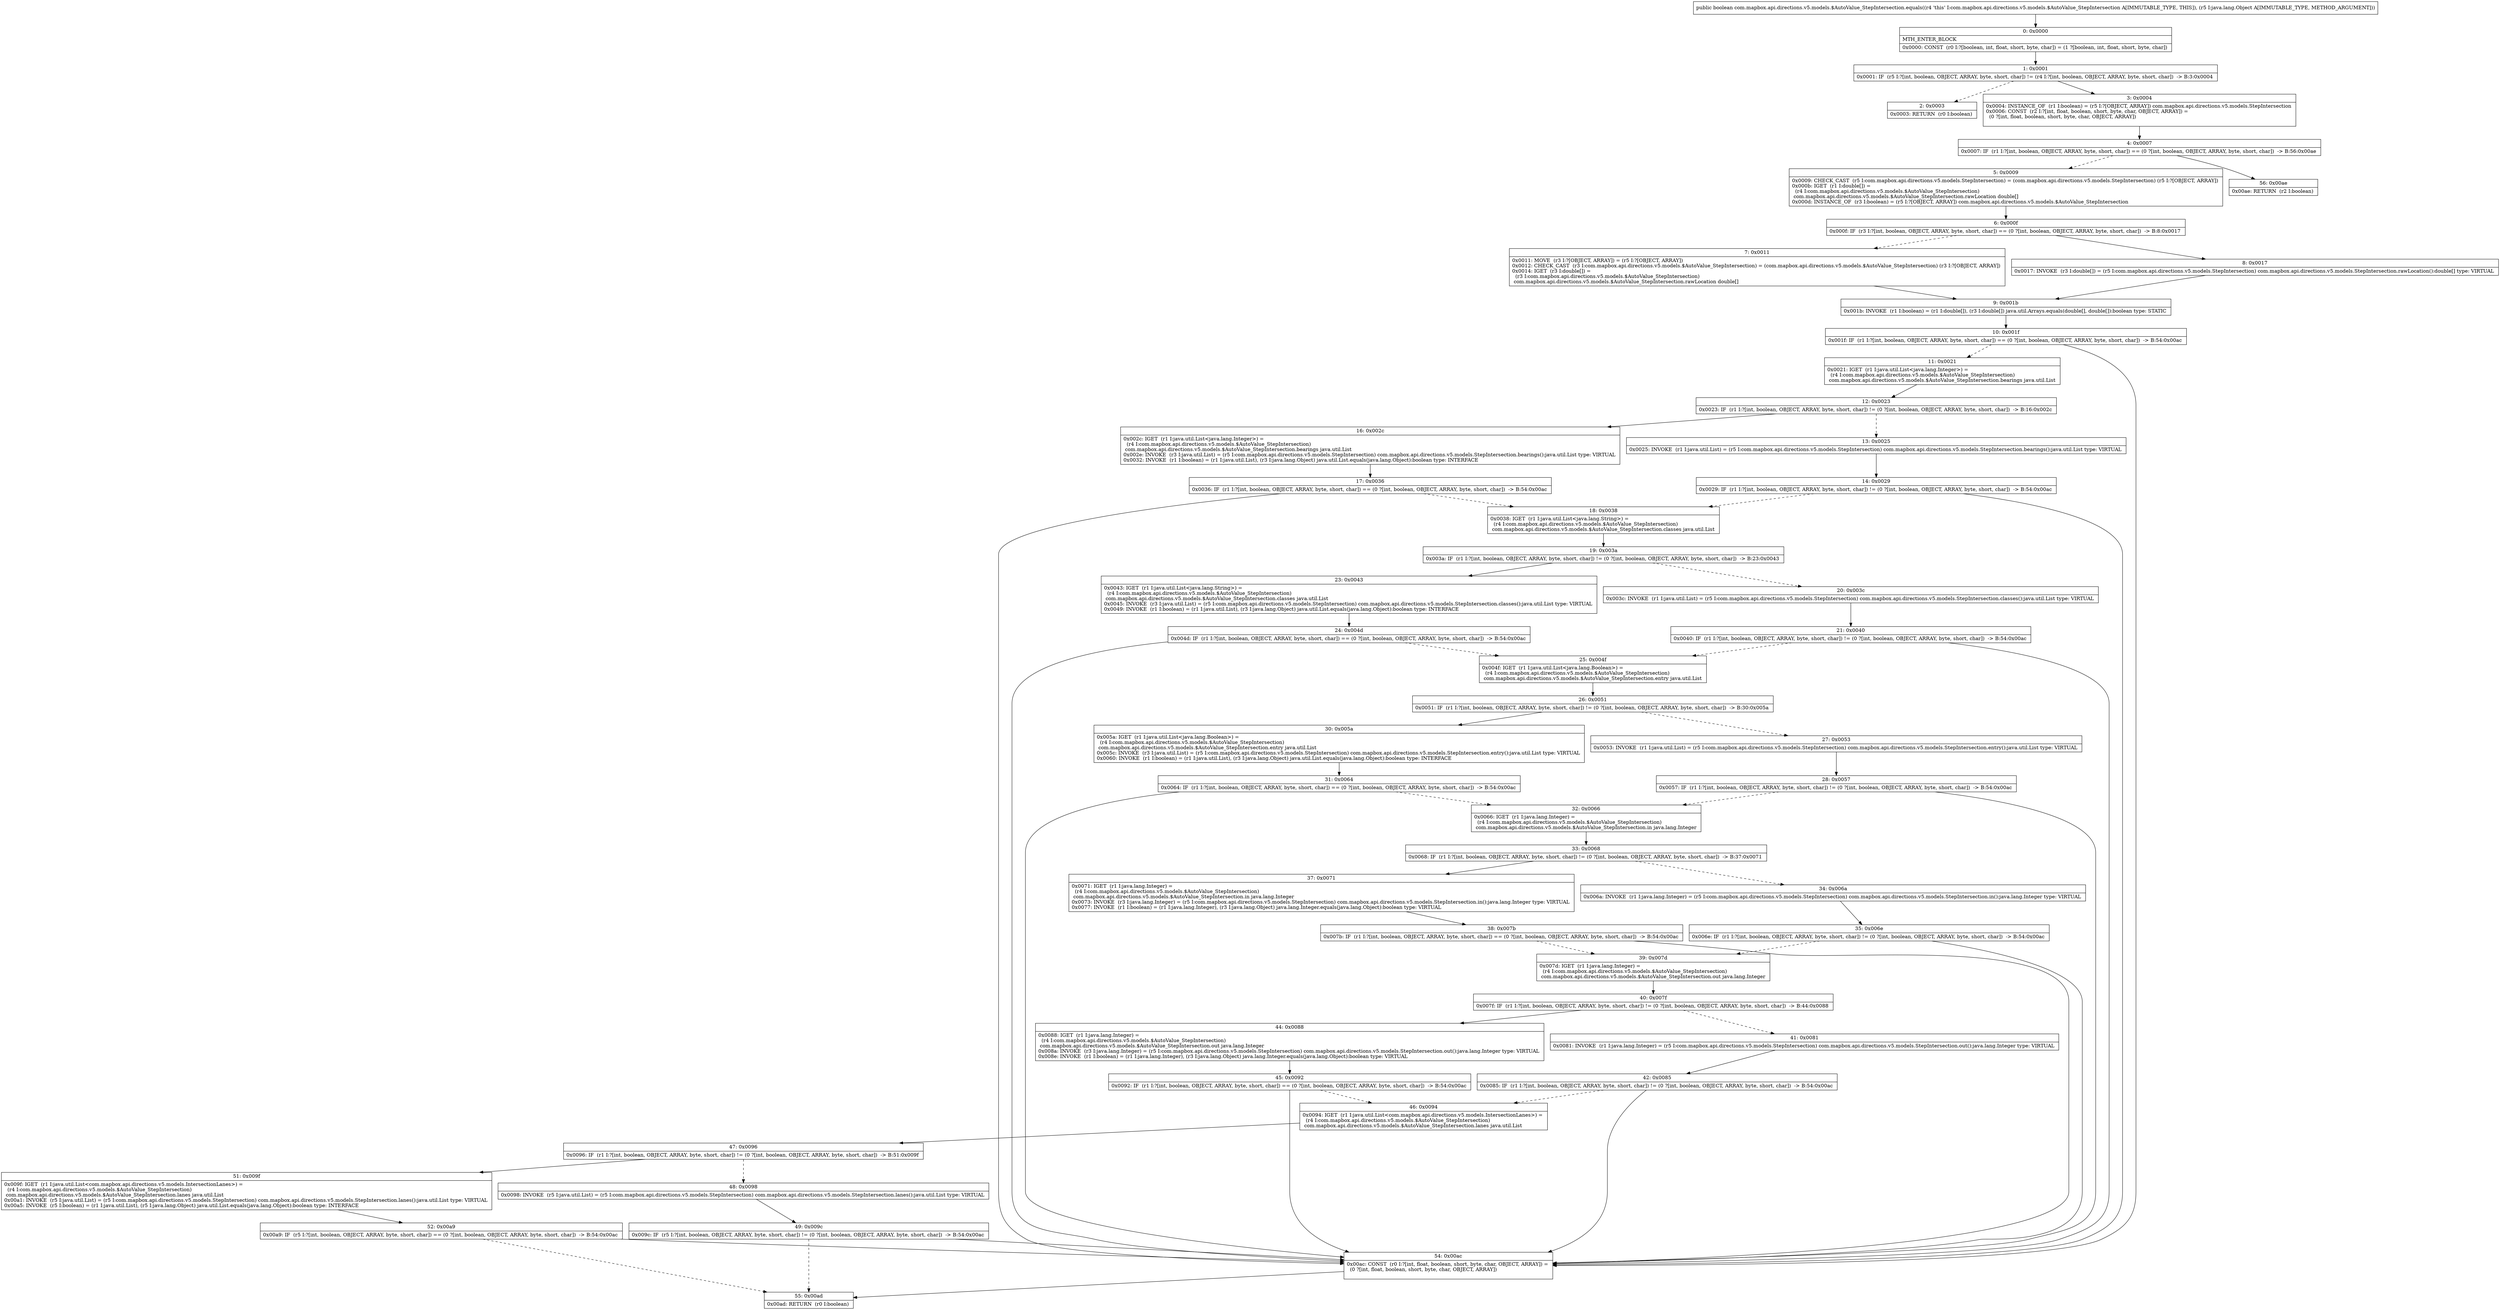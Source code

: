 digraph "CFG forcom.mapbox.api.directions.v5.models.$AutoValue_StepIntersection.equals(Ljava\/lang\/Object;)Z" {
Node_0 [shape=record,label="{0\:\ 0x0000|MTH_ENTER_BLOCK\l|0x0000: CONST  (r0 I:?[boolean, int, float, short, byte, char]) = (1 ?[boolean, int, float, short, byte, char]) \l}"];
Node_1 [shape=record,label="{1\:\ 0x0001|0x0001: IF  (r5 I:?[int, boolean, OBJECT, ARRAY, byte, short, char]) != (r4 I:?[int, boolean, OBJECT, ARRAY, byte, short, char])  \-\> B:3:0x0004 \l}"];
Node_2 [shape=record,label="{2\:\ 0x0003|0x0003: RETURN  (r0 I:boolean) \l}"];
Node_3 [shape=record,label="{3\:\ 0x0004|0x0004: INSTANCE_OF  (r1 I:boolean) = (r5 I:?[OBJECT, ARRAY]) com.mapbox.api.directions.v5.models.StepIntersection \l0x0006: CONST  (r2 I:?[int, float, boolean, short, byte, char, OBJECT, ARRAY]) = \l  (0 ?[int, float, boolean, short, byte, char, OBJECT, ARRAY])\l \l}"];
Node_4 [shape=record,label="{4\:\ 0x0007|0x0007: IF  (r1 I:?[int, boolean, OBJECT, ARRAY, byte, short, char]) == (0 ?[int, boolean, OBJECT, ARRAY, byte, short, char])  \-\> B:56:0x00ae \l}"];
Node_5 [shape=record,label="{5\:\ 0x0009|0x0009: CHECK_CAST  (r5 I:com.mapbox.api.directions.v5.models.StepIntersection) = (com.mapbox.api.directions.v5.models.StepIntersection) (r5 I:?[OBJECT, ARRAY]) \l0x000b: IGET  (r1 I:double[]) = \l  (r4 I:com.mapbox.api.directions.v5.models.$AutoValue_StepIntersection)\l com.mapbox.api.directions.v5.models.$AutoValue_StepIntersection.rawLocation double[] \l0x000d: INSTANCE_OF  (r3 I:boolean) = (r5 I:?[OBJECT, ARRAY]) com.mapbox.api.directions.v5.models.$AutoValue_StepIntersection \l}"];
Node_6 [shape=record,label="{6\:\ 0x000f|0x000f: IF  (r3 I:?[int, boolean, OBJECT, ARRAY, byte, short, char]) == (0 ?[int, boolean, OBJECT, ARRAY, byte, short, char])  \-\> B:8:0x0017 \l}"];
Node_7 [shape=record,label="{7\:\ 0x0011|0x0011: MOVE  (r3 I:?[OBJECT, ARRAY]) = (r5 I:?[OBJECT, ARRAY]) \l0x0012: CHECK_CAST  (r3 I:com.mapbox.api.directions.v5.models.$AutoValue_StepIntersection) = (com.mapbox.api.directions.v5.models.$AutoValue_StepIntersection) (r3 I:?[OBJECT, ARRAY]) \l0x0014: IGET  (r3 I:double[]) = \l  (r3 I:com.mapbox.api.directions.v5.models.$AutoValue_StepIntersection)\l com.mapbox.api.directions.v5.models.$AutoValue_StepIntersection.rawLocation double[] \l}"];
Node_8 [shape=record,label="{8\:\ 0x0017|0x0017: INVOKE  (r3 I:double[]) = (r5 I:com.mapbox.api.directions.v5.models.StepIntersection) com.mapbox.api.directions.v5.models.StepIntersection.rawLocation():double[] type: VIRTUAL \l}"];
Node_9 [shape=record,label="{9\:\ 0x001b|0x001b: INVOKE  (r1 I:boolean) = (r1 I:double[]), (r3 I:double[]) java.util.Arrays.equals(double[], double[]):boolean type: STATIC \l}"];
Node_10 [shape=record,label="{10\:\ 0x001f|0x001f: IF  (r1 I:?[int, boolean, OBJECT, ARRAY, byte, short, char]) == (0 ?[int, boolean, OBJECT, ARRAY, byte, short, char])  \-\> B:54:0x00ac \l}"];
Node_11 [shape=record,label="{11\:\ 0x0021|0x0021: IGET  (r1 I:java.util.List\<java.lang.Integer\>) = \l  (r4 I:com.mapbox.api.directions.v5.models.$AutoValue_StepIntersection)\l com.mapbox.api.directions.v5.models.$AutoValue_StepIntersection.bearings java.util.List \l}"];
Node_12 [shape=record,label="{12\:\ 0x0023|0x0023: IF  (r1 I:?[int, boolean, OBJECT, ARRAY, byte, short, char]) != (0 ?[int, boolean, OBJECT, ARRAY, byte, short, char])  \-\> B:16:0x002c \l}"];
Node_13 [shape=record,label="{13\:\ 0x0025|0x0025: INVOKE  (r1 I:java.util.List) = (r5 I:com.mapbox.api.directions.v5.models.StepIntersection) com.mapbox.api.directions.v5.models.StepIntersection.bearings():java.util.List type: VIRTUAL \l}"];
Node_14 [shape=record,label="{14\:\ 0x0029|0x0029: IF  (r1 I:?[int, boolean, OBJECT, ARRAY, byte, short, char]) != (0 ?[int, boolean, OBJECT, ARRAY, byte, short, char])  \-\> B:54:0x00ac \l}"];
Node_16 [shape=record,label="{16\:\ 0x002c|0x002c: IGET  (r1 I:java.util.List\<java.lang.Integer\>) = \l  (r4 I:com.mapbox.api.directions.v5.models.$AutoValue_StepIntersection)\l com.mapbox.api.directions.v5.models.$AutoValue_StepIntersection.bearings java.util.List \l0x002e: INVOKE  (r3 I:java.util.List) = (r5 I:com.mapbox.api.directions.v5.models.StepIntersection) com.mapbox.api.directions.v5.models.StepIntersection.bearings():java.util.List type: VIRTUAL \l0x0032: INVOKE  (r1 I:boolean) = (r1 I:java.util.List), (r3 I:java.lang.Object) java.util.List.equals(java.lang.Object):boolean type: INTERFACE \l}"];
Node_17 [shape=record,label="{17\:\ 0x0036|0x0036: IF  (r1 I:?[int, boolean, OBJECT, ARRAY, byte, short, char]) == (0 ?[int, boolean, OBJECT, ARRAY, byte, short, char])  \-\> B:54:0x00ac \l}"];
Node_18 [shape=record,label="{18\:\ 0x0038|0x0038: IGET  (r1 I:java.util.List\<java.lang.String\>) = \l  (r4 I:com.mapbox.api.directions.v5.models.$AutoValue_StepIntersection)\l com.mapbox.api.directions.v5.models.$AutoValue_StepIntersection.classes java.util.List \l}"];
Node_19 [shape=record,label="{19\:\ 0x003a|0x003a: IF  (r1 I:?[int, boolean, OBJECT, ARRAY, byte, short, char]) != (0 ?[int, boolean, OBJECT, ARRAY, byte, short, char])  \-\> B:23:0x0043 \l}"];
Node_20 [shape=record,label="{20\:\ 0x003c|0x003c: INVOKE  (r1 I:java.util.List) = (r5 I:com.mapbox.api.directions.v5.models.StepIntersection) com.mapbox.api.directions.v5.models.StepIntersection.classes():java.util.List type: VIRTUAL \l}"];
Node_21 [shape=record,label="{21\:\ 0x0040|0x0040: IF  (r1 I:?[int, boolean, OBJECT, ARRAY, byte, short, char]) != (0 ?[int, boolean, OBJECT, ARRAY, byte, short, char])  \-\> B:54:0x00ac \l}"];
Node_23 [shape=record,label="{23\:\ 0x0043|0x0043: IGET  (r1 I:java.util.List\<java.lang.String\>) = \l  (r4 I:com.mapbox.api.directions.v5.models.$AutoValue_StepIntersection)\l com.mapbox.api.directions.v5.models.$AutoValue_StepIntersection.classes java.util.List \l0x0045: INVOKE  (r3 I:java.util.List) = (r5 I:com.mapbox.api.directions.v5.models.StepIntersection) com.mapbox.api.directions.v5.models.StepIntersection.classes():java.util.List type: VIRTUAL \l0x0049: INVOKE  (r1 I:boolean) = (r1 I:java.util.List), (r3 I:java.lang.Object) java.util.List.equals(java.lang.Object):boolean type: INTERFACE \l}"];
Node_24 [shape=record,label="{24\:\ 0x004d|0x004d: IF  (r1 I:?[int, boolean, OBJECT, ARRAY, byte, short, char]) == (0 ?[int, boolean, OBJECT, ARRAY, byte, short, char])  \-\> B:54:0x00ac \l}"];
Node_25 [shape=record,label="{25\:\ 0x004f|0x004f: IGET  (r1 I:java.util.List\<java.lang.Boolean\>) = \l  (r4 I:com.mapbox.api.directions.v5.models.$AutoValue_StepIntersection)\l com.mapbox.api.directions.v5.models.$AutoValue_StepIntersection.entry java.util.List \l}"];
Node_26 [shape=record,label="{26\:\ 0x0051|0x0051: IF  (r1 I:?[int, boolean, OBJECT, ARRAY, byte, short, char]) != (0 ?[int, boolean, OBJECT, ARRAY, byte, short, char])  \-\> B:30:0x005a \l}"];
Node_27 [shape=record,label="{27\:\ 0x0053|0x0053: INVOKE  (r1 I:java.util.List) = (r5 I:com.mapbox.api.directions.v5.models.StepIntersection) com.mapbox.api.directions.v5.models.StepIntersection.entry():java.util.List type: VIRTUAL \l}"];
Node_28 [shape=record,label="{28\:\ 0x0057|0x0057: IF  (r1 I:?[int, boolean, OBJECT, ARRAY, byte, short, char]) != (0 ?[int, boolean, OBJECT, ARRAY, byte, short, char])  \-\> B:54:0x00ac \l}"];
Node_30 [shape=record,label="{30\:\ 0x005a|0x005a: IGET  (r1 I:java.util.List\<java.lang.Boolean\>) = \l  (r4 I:com.mapbox.api.directions.v5.models.$AutoValue_StepIntersection)\l com.mapbox.api.directions.v5.models.$AutoValue_StepIntersection.entry java.util.List \l0x005c: INVOKE  (r3 I:java.util.List) = (r5 I:com.mapbox.api.directions.v5.models.StepIntersection) com.mapbox.api.directions.v5.models.StepIntersection.entry():java.util.List type: VIRTUAL \l0x0060: INVOKE  (r1 I:boolean) = (r1 I:java.util.List), (r3 I:java.lang.Object) java.util.List.equals(java.lang.Object):boolean type: INTERFACE \l}"];
Node_31 [shape=record,label="{31\:\ 0x0064|0x0064: IF  (r1 I:?[int, boolean, OBJECT, ARRAY, byte, short, char]) == (0 ?[int, boolean, OBJECT, ARRAY, byte, short, char])  \-\> B:54:0x00ac \l}"];
Node_32 [shape=record,label="{32\:\ 0x0066|0x0066: IGET  (r1 I:java.lang.Integer) = \l  (r4 I:com.mapbox.api.directions.v5.models.$AutoValue_StepIntersection)\l com.mapbox.api.directions.v5.models.$AutoValue_StepIntersection.in java.lang.Integer \l}"];
Node_33 [shape=record,label="{33\:\ 0x0068|0x0068: IF  (r1 I:?[int, boolean, OBJECT, ARRAY, byte, short, char]) != (0 ?[int, boolean, OBJECT, ARRAY, byte, short, char])  \-\> B:37:0x0071 \l}"];
Node_34 [shape=record,label="{34\:\ 0x006a|0x006a: INVOKE  (r1 I:java.lang.Integer) = (r5 I:com.mapbox.api.directions.v5.models.StepIntersection) com.mapbox.api.directions.v5.models.StepIntersection.in():java.lang.Integer type: VIRTUAL \l}"];
Node_35 [shape=record,label="{35\:\ 0x006e|0x006e: IF  (r1 I:?[int, boolean, OBJECT, ARRAY, byte, short, char]) != (0 ?[int, boolean, OBJECT, ARRAY, byte, short, char])  \-\> B:54:0x00ac \l}"];
Node_37 [shape=record,label="{37\:\ 0x0071|0x0071: IGET  (r1 I:java.lang.Integer) = \l  (r4 I:com.mapbox.api.directions.v5.models.$AutoValue_StepIntersection)\l com.mapbox.api.directions.v5.models.$AutoValue_StepIntersection.in java.lang.Integer \l0x0073: INVOKE  (r3 I:java.lang.Integer) = (r5 I:com.mapbox.api.directions.v5.models.StepIntersection) com.mapbox.api.directions.v5.models.StepIntersection.in():java.lang.Integer type: VIRTUAL \l0x0077: INVOKE  (r1 I:boolean) = (r1 I:java.lang.Integer), (r3 I:java.lang.Object) java.lang.Integer.equals(java.lang.Object):boolean type: VIRTUAL \l}"];
Node_38 [shape=record,label="{38\:\ 0x007b|0x007b: IF  (r1 I:?[int, boolean, OBJECT, ARRAY, byte, short, char]) == (0 ?[int, boolean, OBJECT, ARRAY, byte, short, char])  \-\> B:54:0x00ac \l}"];
Node_39 [shape=record,label="{39\:\ 0x007d|0x007d: IGET  (r1 I:java.lang.Integer) = \l  (r4 I:com.mapbox.api.directions.v5.models.$AutoValue_StepIntersection)\l com.mapbox.api.directions.v5.models.$AutoValue_StepIntersection.out java.lang.Integer \l}"];
Node_40 [shape=record,label="{40\:\ 0x007f|0x007f: IF  (r1 I:?[int, boolean, OBJECT, ARRAY, byte, short, char]) != (0 ?[int, boolean, OBJECT, ARRAY, byte, short, char])  \-\> B:44:0x0088 \l}"];
Node_41 [shape=record,label="{41\:\ 0x0081|0x0081: INVOKE  (r1 I:java.lang.Integer) = (r5 I:com.mapbox.api.directions.v5.models.StepIntersection) com.mapbox.api.directions.v5.models.StepIntersection.out():java.lang.Integer type: VIRTUAL \l}"];
Node_42 [shape=record,label="{42\:\ 0x0085|0x0085: IF  (r1 I:?[int, boolean, OBJECT, ARRAY, byte, short, char]) != (0 ?[int, boolean, OBJECT, ARRAY, byte, short, char])  \-\> B:54:0x00ac \l}"];
Node_44 [shape=record,label="{44\:\ 0x0088|0x0088: IGET  (r1 I:java.lang.Integer) = \l  (r4 I:com.mapbox.api.directions.v5.models.$AutoValue_StepIntersection)\l com.mapbox.api.directions.v5.models.$AutoValue_StepIntersection.out java.lang.Integer \l0x008a: INVOKE  (r3 I:java.lang.Integer) = (r5 I:com.mapbox.api.directions.v5.models.StepIntersection) com.mapbox.api.directions.v5.models.StepIntersection.out():java.lang.Integer type: VIRTUAL \l0x008e: INVOKE  (r1 I:boolean) = (r1 I:java.lang.Integer), (r3 I:java.lang.Object) java.lang.Integer.equals(java.lang.Object):boolean type: VIRTUAL \l}"];
Node_45 [shape=record,label="{45\:\ 0x0092|0x0092: IF  (r1 I:?[int, boolean, OBJECT, ARRAY, byte, short, char]) == (0 ?[int, boolean, OBJECT, ARRAY, byte, short, char])  \-\> B:54:0x00ac \l}"];
Node_46 [shape=record,label="{46\:\ 0x0094|0x0094: IGET  (r1 I:java.util.List\<com.mapbox.api.directions.v5.models.IntersectionLanes\>) = \l  (r4 I:com.mapbox.api.directions.v5.models.$AutoValue_StepIntersection)\l com.mapbox.api.directions.v5.models.$AutoValue_StepIntersection.lanes java.util.List \l}"];
Node_47 [shape=record,label="{47\:\ 0x0096|0x0096: IF  (r1 I:?[int, boolean, OBJECT, ARRAY, byte, short, char]) != (0 ?[int, boolean, OBJECT, ARRAY, byte, short, char])  \-\> B:51:0x009f \l}"];
Node_48 [shape=record,label="{48\:\ 0x0098|0x0098: INVOKE  (r5 I:java.util.List) = (r5 I:com.mapbox.api.directions.v5.models.StepIntersection) com.mapbox.api.directions.v5.models.StepIntersection.lanes():java.util.List type: VIRTUAL \l}"];
Node_49 [shape=record,label="{49\:\ 0x009c|0x009c: IF  (r5 I:?[int, boolean, OBJECT, ARRAY, byte, short, char]) != (0 ?[int, boolean, OBJECT, ARRAY, byte, short, char])  \-\> B:54:0x00ac \l}"];
Node_51 [shape=record,label="{51\:\ 0x009f|0x009f: IGET  (r1 I:java.util.List\<com.mapbox.api.directions.v5.models.IntersectionLanes\>) = \l  (r4 I:com.mapbox.api.directions.v5.models.$AutoValue_StepIntersection)\l com.mapbox.api.directions.v5.models.$AutoValue_StepIntersection.lanes java.util.List \l0x00a1: INVOKE  (r5 I:java.util.List) = (r5 I:com.mapbox.api.directions.v5.models.StepIntersection) com.mapbox.api.directions.v5.models.StepIntersection.lanes():java.util.List type: VIRTUAL \l0x00a5: INVOKE  (r5 I:boolean) = (r1 I:java.util.List), (r5 I:java.lang.Object) java.util.List.equals(java.lang.Object):boolean type: INTERFACE \l}"];
Node_52 [shape=record,label="{52\:\ 0x00a9|0x00a9: IF  (r5 I:?[int, boolean, OBJECT, ARRAY, byte, short, char]) == (0 ?[int, boolean, OBJECT, ARRAY, byte, short, char])  \-\> B:54:0x00ac \l}"];
Node_54 [shape=record,label="{54\:\ 0x00ac|0x00ac: CONST  (r0 I:?[int, float, boolean, short, byte, char, OBJECT, ARRAY]) = \l  (0 ?[int, float, boolean, short, byte, char, OBJECT, ARRAY])\l \l}"];
Node_55 [shape=record,label="{55\:\ 0x00ad|0x00ad: RETURN  (r0 I:boolean) \l}"];
Node_56 [shape=record,label="{56\:\ 0x00ae|0x00ae: RETURN  (r2 I:boolean) \l}"];
MethodNode[shape=record,label="{public boolean com.mapbox.api.directions.v5.models.$AutoValue_StepIntersection.equals((r4 'this' I:com.mapbox.api.directions.v5.models.$AutoValue_StepIntersection A[IMMUTABLE_TYPE, THIS]), (r5 I:java.lang.Object A[IMMUTABLE_TYPE, METHOD_ARGUMENT])) }"];
MethodNode -> Node_0;
Node_0 -> Node_1;
Node_1 -> Node_2[style=dashed];
Node_1 -> Node_3;
Node_3 -> Node_4;
Node_4 -> Node_5[style=dashed];
Node_4 -> Node_56;
Node_5 -> Node_6;
Node_6 -> Node_7[style=dashed];
Node_6 -> Node_8;
Node_7 -> Node_9;
Node_8 -> Node_9;
Node_9 -> Node_10;
Node_10 -> Node_11[style=dashed];
Node_10 -> Node_54;
Node_11 -> Node_12;
Node_12 -> Node_13[style=dashed];
Node_12 -> Node_16;
Node_13 -> Node_14;
Node_14 -> Node_54;
Node_14 -> Node_18[style=dashed];
Node_16 -> Node_17;
Node_17 -> Node_18[style=dashed];
Node_17 -> Node_54;
Node_18 -> Node_19;
Node_19 -> Node_20[style=dashed];
Node_19 -> Node_23;
Node_20 -> Node_21;
Node_21 -> Node_54;
Node_21 -> Node_25[style=dashed];
Node_23 -> Node_24;
Node_24 -> Node_25[style=dashed];
Node_24 -> Node_54;
Node_25 -> Node_26;
Node_26 -> Node_27[style=dashed];
Node_26 -> Node_30;
Node_27 -> Node_28;
Node_28 -> Node_54;
Node_28 -> Node_32[style=dashed];
Node_30 -> Node_31;
Node_31 -> Node_32[style=dashed];
Node_31 -> Node_54;
Node_32 -> Node_33;
Node_33 -> Node_34[style=dashed];
Node_33 -> Node_37;
Node_34 -> Node_35;
Node_35 -> Node_54;
Node_35 -> Node_39[style=dashed];
Node_37 -> Node_38;
Node_38 -> Node_39[style=dashed];
Node_38 -> Node_54;
Node_39 -> Node_40;
Node_40 -> Node_41[style=dashed];
Node_40 -> Node_44;
Node_41 -> Node_42;
Node_42 -> Node_54;
Node_42 -> Node_46[style=dashed];
Node_44 -> Node_45;
Node_45 -> Node_46[style=dashed];
Node_45 -> Node_54;
Node_46 -> Node_47;
Node_47 -> Node_48[style=dashed];
Node_47 -> Node_51;
Node_48 -> Node_49;
Node_49 -> Node_54;
Node_49 -> Node_55[style=dashed];
Node_51 -> Node_52;
Node_52 -> Node_54;
Node_52 -> Node_55[style=dashed];
Node_54 -> Node_55;
}

